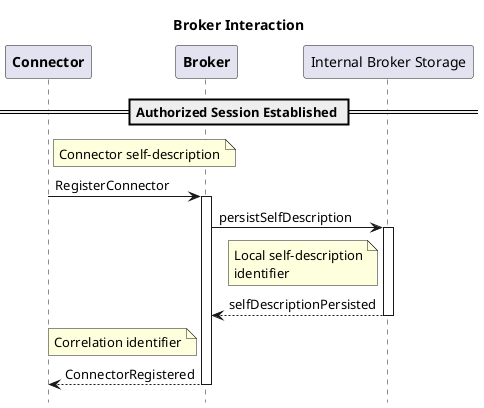 @startuml

hide footbox

title Broker Interaction

participant "**Connector**" as C
participant "**Broker**" as B
participant "Internal Broker Storage" as IBS

== Authorized Session Established ==

note right of C: Connector self-description
C -> B: RegisterConnector
activate B

B -> IBS: persistSelfDescription
activate IBS

note left of IBS: Local self-description\nidentifier
IBS --> B: selfDescriptionPersisted
deactivate IBS


note left of B: Correlation identifier
B --> C: ConnectorRegistered
deactivate B

@enduml

